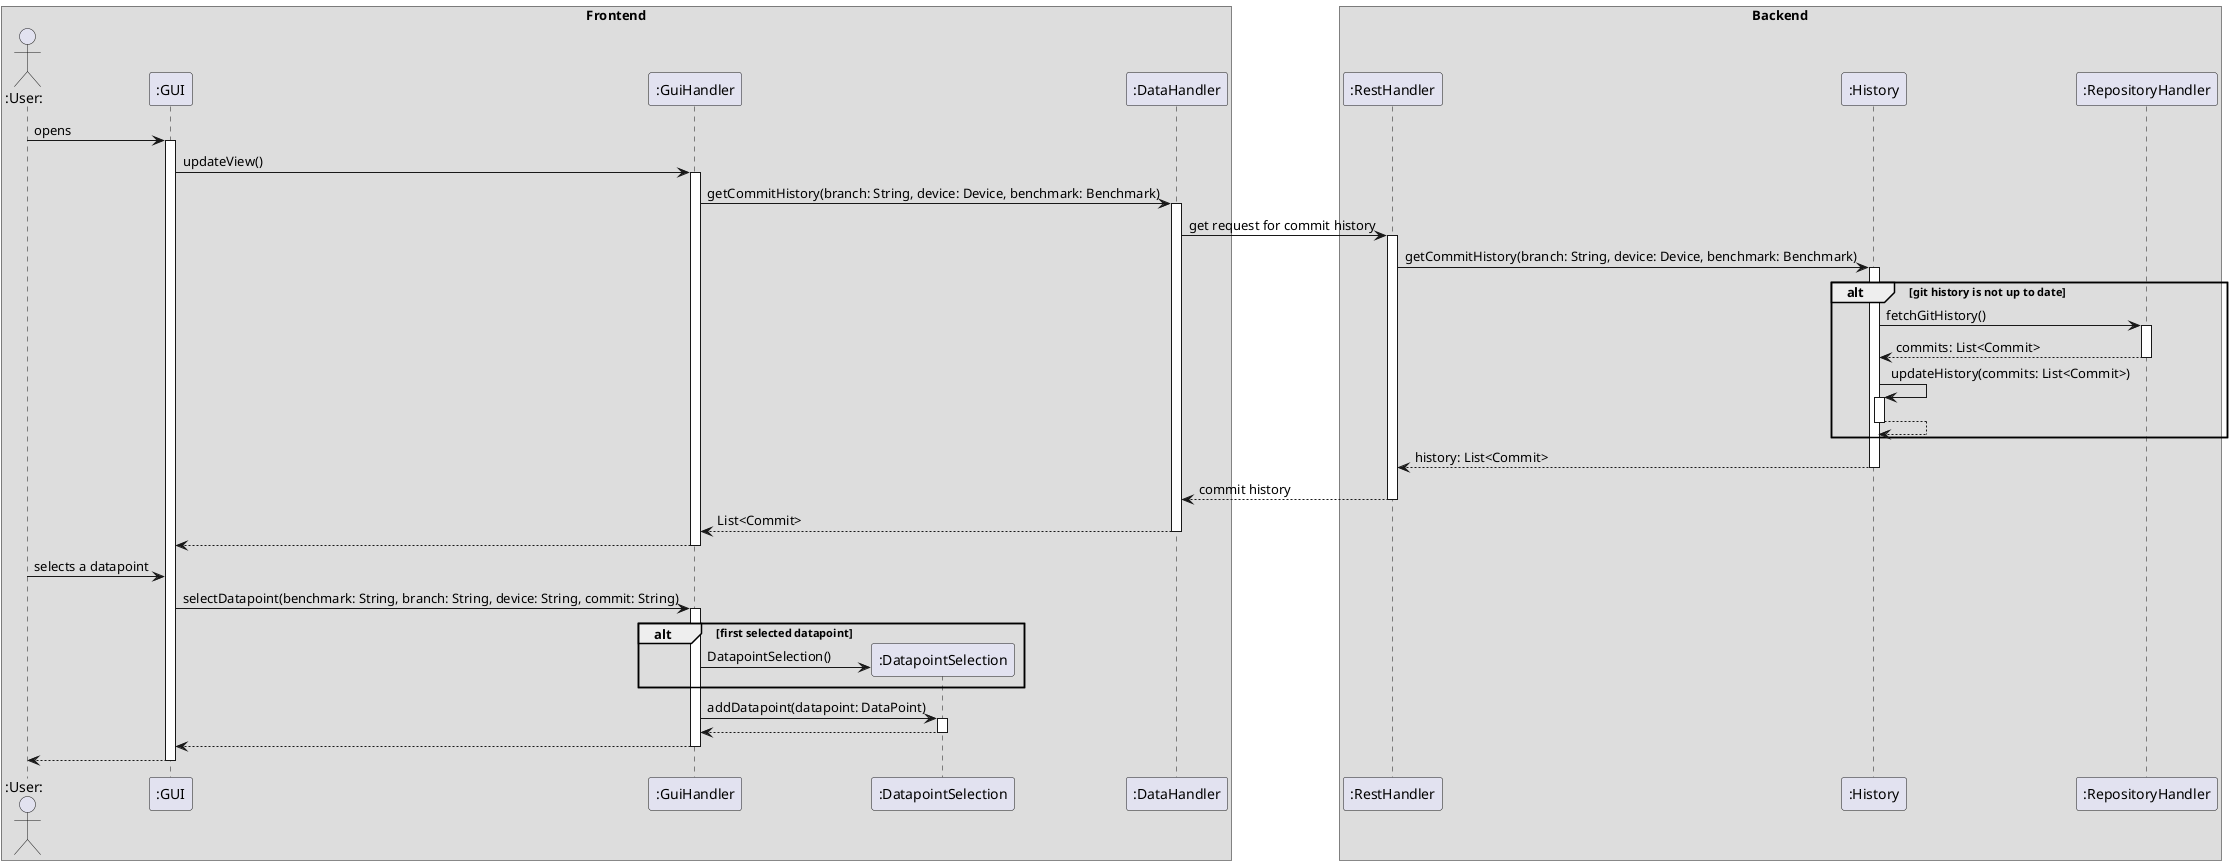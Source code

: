 @startuml FR1

box "Frontend"
actor ":User:" as ted
participant ":GUI" as gui
participant ":GuiHandler" as gh
participant ":DatapointSelection" as selection
participant ":DataHandler" as dh
end box

box "Backend"
participant ":RestHandler" as rh
participant ":History" as ghist
participant ":RepositoryHandler" as reph
end box

ted -> gui ++: opens

gui -> gh ++: updateView()
gh -> dh ++: getCommitHistory(branch: String, device: Device, benchmark: Benchmark)
dh -> rh ++: get request for commit history
rh -> ghist ++: getCommitHistory(branch: String, device: Device, benchmark: Benchmark)

alt git history is not up to date
  ghist -> reph ++: fetchGitHistory()
  reph --> ghist --: commits: List<Commit>
  ghist -> ghist ++: updateHistory(commits: List<Commit>)
  ghist --> ghist --
  end

ghist --> rh --: history: List<Commit>
rh --> dh --: commit history
dh --> gh --: List<Commit>
gh --> gui --:



ted -> gui: selects a datapoint
gui -> gh ++: selectDatapoint(benchmark: String, branch: String, device: String, commit: String)

alt first selected datapoint
  create selection
  gh -> selection : DatapointSelection()
  end

gh -> selection ++: addDatapoint(datapoint: DataPoint)
selection --> gh --:
gh --> gui --:
gui --> ted --:

@enduml
